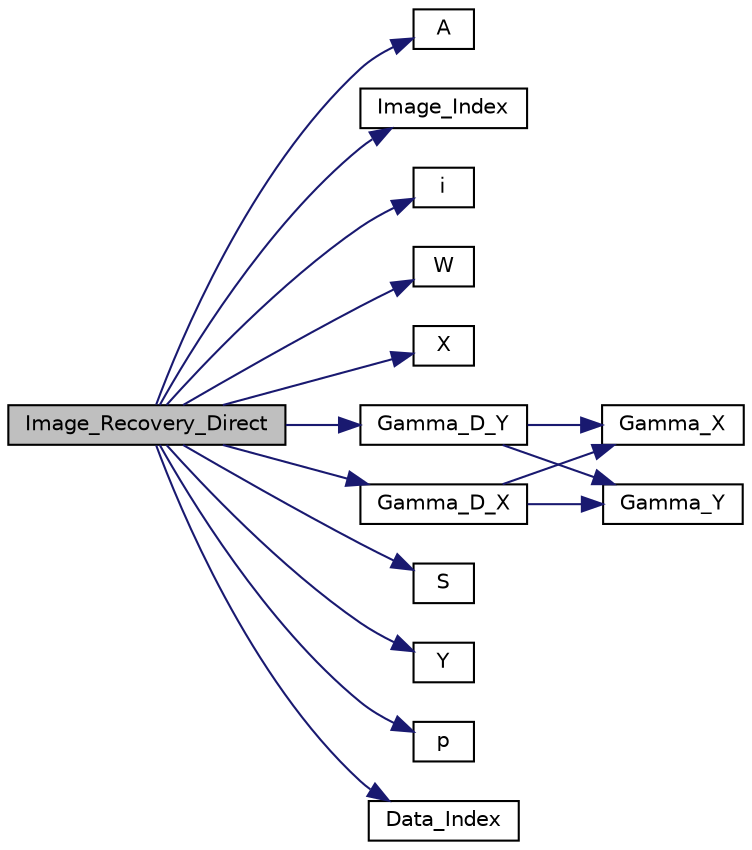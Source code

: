digraph "Image_Recovery_Direct"
{
  edge [fontname="Helvetica",fontsize="10",labelfontname="Helvetica",labelfontsize="10"];
  node [fontname="Helvetica",fontsize="10",shape=record];
  rankdir="LR";
  Node101 [label="Image_Recovery_Direct",height=0.2,width=0.4,color="black", fillcolor="grey75", style="filled", fontcolor="black"];
  Node101 -> Node102 [color="midnightblue",fontsize="10",style="solid",fontname="Helvetica"];
  Node102 [label="A",height=0.2,width=0.4,color="black", fillcolor="white", style="filled",URL="$_image___recovery_8h.html#a9e497505d1fd07067f621dc0229b9bcf"];
  Node101 -> Node103 [color="midnightblue",fontsize="10",style="solid",fontname="Helvetica"];
  Node103 [label="Image_Index",height=0.2,width=0.4,color="black", fillcolor="white", style="filled",URL="$_image___recovery_8h.html#a14e94e6a7e1880598ed6d9fc3588669d"];
  Node101 -> Node104 [color="midnightblue",fontsize="10",style="solid",fontname="Helvetica"];
  Node104 [label="i",height=0.2,width=0.4,color="black", fillcolor="white", style="filled",URL="$_data___generator_2_input_8h.html#a5d6816662449d5e74ab1f78234044260"];
  Node101 -> Node105 [color="midnightblue",fontsize="10",style="solid",fontname="Helvetica"];
  Node105 [label="W",height=0.2,width=0.4,color="black", fillcolor="white", style="filled",URL="$_image___recovery_8h.html#a9506f98f883be991edacd12a2105dd8d"];
  Node101 -> Node106 [color="midnightblue",fontsize="10",style="solid",fontname="Helvetica"];
  Node106 [label="X",height=0.2,width=0.4,color="black", fillcolor="white", style="filled",URL="$_image___recovery_8h.html#aaa8c0f0c0fa51f2c1bf63d9d9fca49ea"];
  Node101 -> Node107 [color="midnightblue",fontsize="10",style="solid",fontname="Helvetica"];
  Node107 [label="Gamma_D_X",height=0.2,width=0.4,color="black", fillcolor="white", style="filled",URL="$_image___recovery_8h.html#ab10ccfd523ca128057e75d95bd0897e6"];
  Node107 -> Node108 [color="midnightblue",fontsize="10",style="solid",fontname="Helvetica"];
  Node108 [label="Gamma_X",height=0.2,width=0.4,color="black", fillcolor="white", style="filled",URL="$_data___generator_2_input_8h.html#a285206837634162341a856a6e2cf8594"];
  Node107 -> Node109 [color="midnightblue",fontsize="10",style="solid",fontname="Helvetica"];
  Node109 [label="Gamma_Y",height=0.2,width=0.4,color="black", fillcolor="white", style="filled",URL="$_data___generator_2_input_8h.html#a12a050b07dfebcf7bd1a42b264e56d10"];
  Node101 -> Node110 [color="midnightblue",fontsize="10",style="solid",fontname="Helvetica"];
  Node110 [label="S",height=0.2,width=0.4,color="black", fillcolor="white", style="filled",URL="$_image___recovery_8h.html#a788d8695493e8fbe8a998049de220e25"];
  Node101 -> Node111 [color="midnightblue",fontsize="10",style="solid",fontname="Helvetica"];
  Node111 [label="Y",height=0.2,width=0.4,color="black", fillcolor="white", style="filled",URL="$_image___recovery_8h.html#a504ccb6f70325b74f611057c5b163ab3"];
  Node101 -> Node112 [color="midnightblue",fontsize="10",style="solid",fontname="Helvetica"];
  Node112 [label="Gamma_D_Y",height=0.2,width=0.4,color="black", fillcolor="white", style="filled",URL="$_image___recovery_8h.html#a565266436efe544e627ee991647892ce"];
  Node112 -> Node109 [color="midnightblue",fontsize="10",style="solid",fontname="Helvetica"];
  Node112 -> Node108 [color="midnightblue",fontsize="10",style="solid",fontname="Helvetica"];
  Node101 -> Node113 [color="midnightblue",fontsize="10",style="solid",fontname="Helvetica"];
  Node113 [label="p",height=0.2,width=0.4,color="black", fillcolor="white", style="filled",URL="$_data___generator_2_input_8h.html#abe8880126524e4cd8a95094d7e70c4d7"];
  Node101 -> Node114 [color="midnightblue",fontsize="10",style="solid",fontname="Helvetica"];
  Node114 [label="Data_Index",height=0.2,width=0.4,color="black", fillcolor="white", style="filled",URL="$_image___recovery_8h.html#a3341b3789ebb3b250cb16a8da85fb685"];
}
